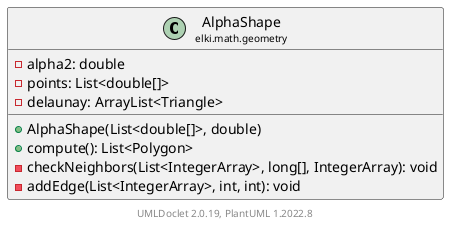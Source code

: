 @startuml
    remove .*\.(Instance|Par|Parameterizer|Factory)$
    set namespaceSeparator none
    hide empty fields
    hide empty methods

    class "<size:14>AlphaShape\n<size:10>elki.math.geometry" as elki.math.geometry.AlphaShape [[AlphaShape.html]] {
        -alpha2: double
        -points: List<double[]>
        -delaunay: ArrayList<Triangle>
        +AlphaShape(List<double[]>, double)
        +compute(): List<Polygon>
        -checkNeighbors(List<IntegerArray>, long[], IntegerArray): void
        -addEdge(List<IntegerArray>, int, int): void
    }

    center footer UMLDoclet 2.0.19, PlantUML 1.2022.8
@enduml
